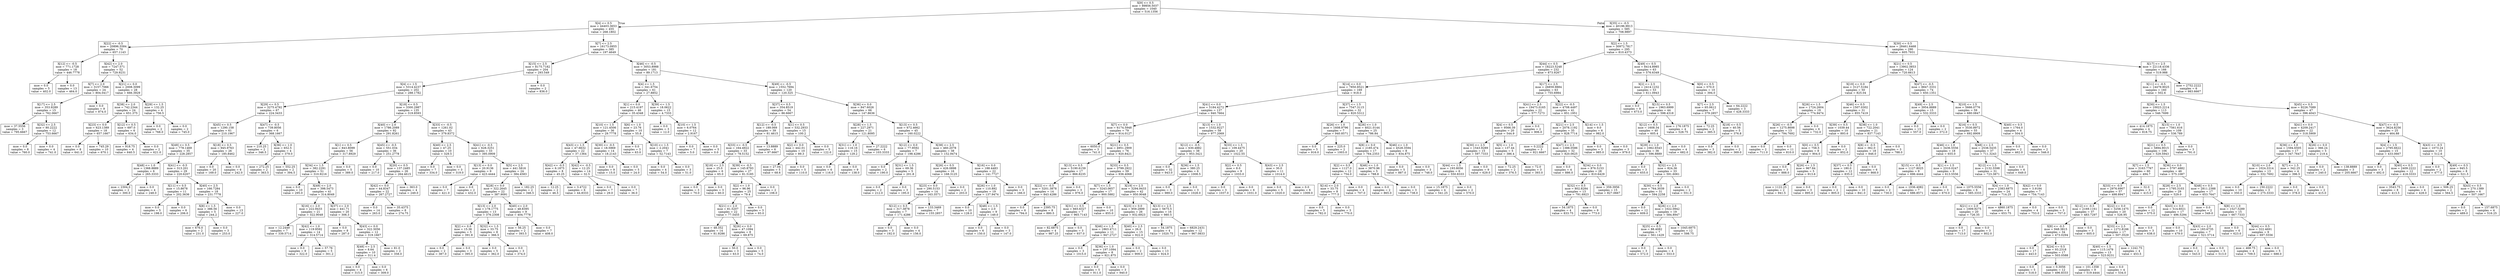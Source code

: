 digraph Tree {
node [shape=box] ;
0 [label="X[9] <= 0.5\nmse = 89856.5037\nsamples = 1040\nvalue = 516.1356"] ;
1 [label="X[4] <= 0.5\nmse = 44403.3653\nsamples = 455\nvalue = 268.1802"] ;
0 -> 1 [labeldistance=2.5, labelangle=45, headlabel="True"] ;
2 [label="X[22] <= -0.5\nmse = 20896.5584\nsamples = 70\nvalue = 657.1143"] ;
1 -> 2 ;
3 [label="X[12] <= -0.5\nmse = 771.1728\nsamples = 18\nvalue = 446.7778"] ;
2 -> 3 ;
4 [label="mse = 0.0\nsamples = 5\nvalue = 402.0"] ;
3 -> 4 ;
5 [label="mse = 0.0\nsamples = 13\nvalue = 464.0"] ;
3 -> 5 ;
6 [label="X[42] <= 2.0\nmse = 7247.571\nsamples = 52\nvalue = 729.9231"] ;
2 -> 6 ;
7 [label="X[7] <= 2.0\nmse = 3157.7066\nsamples = 24\nvalue = 804.0417"] ;
6 -> 7 ;
8 [label="X[17] <= 2.5\nmse = 353.9289\nsamples = 15\nvalue = 762.0667"] ;
7 -> 8 ;
9 [label="mse = 37.5556\nsamples = 3\nvalue = 795.6667"] ;
8 -> 9 ;
10 [label="X[32] <= 2.5\nmse = 80.2222\nsamples = 12\nvalue = 753.6667"] ;
8 -> 10 ;
11 [label="mse = 0.0\nsamples = 8\nvalue = 760.0"] ;
10 -> 11 ;
12 [label="mse = 0.0\nsamples = 4\nvalue = 741.0"] ;
10 -> 12 ;
13 [label="mse = 0.0\nsamples = 9\nvalue = 874.0"] ;
7 -> 13 ;
14 [label="X[21] <= 0.0\nmse = 2008.3099\nsamples = 28\nvalue = 666.3929"] ;
6 -> 14 ;
15 [label="X[38] <= 2.0\nmse = 742.2344\nsamples = 24\nvalue = 651.375"] ;
14 -> 15 ;
16 [label="X[23] <= 0.0\nmse = 623.1389\nsamples = 18\nvalue = 657.1667"] ;
15 -> 16 ;
17 [label="mse = 0.0\nsamples = 8\nvalue = 641.0"] ;
16 -> 17 ;
18 [label="mse = 745.29\nsamples = 10\nvalue = 670.1"] ;
16 -> 18 ;
19 [label="X[12] <= 0.5\nmse = 697.0\nsamples = 6\nvalue = 634.0"] ;
15 -> 19 ;
20 [label="mse = 918.75\nsamples = 4\nvalue = 640.5"] ;
19 -> 20 ;
21 [label="mse = 0.0\nsamples = 2\nvalue = 621.0"] ;
19 -> 21 ;
22 [label="X[29] <= 1.5\nmse = 132.25\nsamples = 4\nvalue = 756.5"] ;
14 -> 22 ;
23 [label="mse = 0.0\nsamples = 2\nvalue = 768.0"] ;
22 -> 23 ;
24 [label="mse = 0.0\nsamples = 2\nvalue = 745.0"] ;
22 -> 24 ;
25 [label="X[7] <= 2.5\nmse = 16173.0955\nsamples = 385\nvalue = 197.4649"] ;
1 -> 25 ;
26 [label="X[15] <= 2.5\nmse = 8175.7182\nsamples = 204\nvalue = 293.549"] ;
25 -> 26 ;
27 [label="X[4] <= 1.5\nmse = 5314.4237\nsamples = 202\nvalue = 288.1782"] ;
26 -> 27 ;
28 [label="X[29] <= 0.5\nmse = 3275.4792\nsamples = 67\nvalue = 224.3433"] ;
27 -> 28 ;
29 [label="X[45] <= 0.5\nmse = 1290.158\nsamples = 61\nvalue = 210.1967"] ;
28 -> 29 ;
30 [label="X[49] <= 0.5\nmse = 778.1469\nsamples = 35\nvalue = 228.2857"] ;
29 -> 30 ;
31 [label="X[48] <= 1.0\nmse = 1368.8889\nsamples = 6\nvalue = 265.3333"] ;
30 -> 31 ;
32 [label="mse = 2304.0\nsamples = 2\nvalue = 300.0"] ;
31 -> 32 ;
33 [label="mse = 0.0\nsamples = 4\nvalue = 248.0"] ;
31 -> 33 ;
34 [label="X[41] <= -0.5\nmse = 313.201\nsamples = 29\nvalue = 220.6207"] ;
30 -> 34 ;
35 [label="X[11] <= 0.5\nmse = 15.8678\nsamples = 11\nvalue = 202.3636"] ;
34 -> 35 ;
36 [label="mse = 0.0\nsamples = 5\nvalue = 198.0"] ;
35 -> 36 ;
37 [label="mse = 0.0\nsamples = 6\nvalue = 206.0"] ;
35 -> 37 ;
38 [label="X[40] <= 2.5\nmse = 166.7284\nsamples = 18\nvalue = 231.7778"] ;
34 -> 38 ;
39 [label="X[8] <= 1.5\nmse = 386.56\nsamples = 5\nvalue = 244.2"] ;
38 -> 39 ;
40 [label="mse = 676.0\nsamples = 2\nvalue = 231.0"] ;
39 -> 40 ;
41 [label="mse = 0.0\nsamples = 3\nvalue = 253.0"] ;
39 -> 41 ;
42 [label="mse = 0.0\nsamples = 13\nvalue = 227.0"] ;
38 -> 42 ;
43 [label="X[18] <= 0.5\nmse = 945.9763\nsamples = 26\nvalue = 185.8462"] ;
29 -> 43 ;
44 [label="mse = 0.0\nsamples = 20\nvalue = 169.0"] ;
43 -> 44 ;
45 [label="mse = 0.0\nsamples = 6\nvalue = 242.0"] ;
43 -> 45 ;
46 [label="X[47] <= -0.5\nmse = 739.8056\nsamples = 6\nvalue = 368.1667"] ;
28 -> 46 ;
47 [label="mse = 210.25\nsamples = 2\nvalue = 346.5"] ;
46 -> 47 ;
48 [label="X[36] <= 1.0\nmse = 652.5\nsamples = 4\nvalue = 379.0"] ;
46 -> 48 ;
49 [label="mse = 272.25\nsamples = 2\nvalue = 363.5"] ;
48 -> 49 ;
50 [label="mse = 552.25\nsamples = 2\nvalue = 394.5"] ;
48 -> 50 ;
51 [label="X[18] <= 0.5\nmse = 3300.2987\nsamples = 135\nvalue = 319.8593"] ;
27 -> 51 ;
52 [label="X[40] <= 2.0\nmse = 1786.2089\nsamples = 92\nvalue = 291.8261"] ;
51 -> 52 ;
53 [label="X[1] <= 0.5\nmse = 843.8099\nsamples = 56\nvalue = 317.8929"] ;
52 -> 53 ;
54 [label="X[34] <= 1.5\nmse = 382.2291\nsamples = 51\nvalue = 310.9216"] ;
53 -> 54 ;
55 [label="mse = 0.0\nsamples = 10\nvalue = 295.0"] ;
54 -> 55 ;
56 [label="X[49] <= 2.0\nmse = 398.5473\nsamples = 41\nvalue = 314.8049"] ;
54 -> 56 ;
57 [label="X[16] <= 2.0\nmse = 222.9433\nsamples = 21\nvalue = 322.9048"] ;
56 -> 57 ;
58 [label="mse = 12.2449\nsamples = 7\nvalue = 339.5714"] ;
57 -> 58 ;
59 [label="X[42] <= 1.0\nmse = 119.9592\nsamples = 14\nvalue = 314.5714"] ;
57 -> 59 ;
60 [label="mse = 0.0\nsamples = 9\nvalue = 322.0"] ;
59 -> 60 ;
61 [label="mse = 57.76\nsamples = 5\nvalue = 301.2"] ;
59 -> 61 ;
62 [label="X[37] <= 2.0\nmse = 441.71\nsamples = 20\nvalue = 306.3"] ;
56 -> 62 ;
63 [label="mse = 0.0\nsamples = 8\nvalue = 287.0"] ;
62 -> 63 ;
64 [label="X[43] <= 0.0\nmse = 322.3056\nsamples = 12\nvalue = 319.1667"] ;
62 -> 64 ;
65 [label="X[48] <= 2.5\nmse = 8.64\nsamples = 10\nvalue = 311.4"] ;
64 -> 65 ;
66 [label="mse = 0.0\nsamples = 4\nvalue = 315.0"] ;
65 -> 66 ;
67 [label="mse = 0.0\nsamples = 6\nvalue = 309.0"] ;
65 -> 67 ;
68 [label="mse = 81.0\nsamples = 2\nvalue = 358.0"] ;
64 -> 68 ;
69 [label="mse = 0.0\nsamples = 5\nvalue = 389.0"] ;
53 -> 69 ;
70 [label="X[45] <= -0.5\nmse = 551.034\nsamples = 36\nvalue = 251.2778"] ;
52 -> 70 ;
71 [label="mse = 0.0\nsamples = 10\nvalue = 217.0"] ;
70 -> 71 ;
72 [label="X[20] <= 0.5\nmse = 137.2485\nsamples = 26\nvalue = 264.4615"] ;
70 -> 72 ;
73 [label="X[42] <= 0.0\nmse = 44.8347\nsamples = 22\nvalue = 267.2727"] ;
72 -> 73 ;
74 [label="mse = 0.0\nsamples = 14\nvalue = 263.0"] ;
73 -> 74 ;
75 [label="mse = 35.4375\nsamples = 8\nvalue = 274.75"] ;
73 -> 75 ;
76 [label="mse = 363.0\nsamples = 4\nvalue = 249.0"] ;
72 -> 76 ;
77 [label="X[33] <= -0.5\nmse = 1261.02\nsamples = 43\nvalue = 379.8372"] ;
51 -> 77 ;
78 [label="X[40] <= 2.5\nmse = 47.25\nsamples = 10\nvalue = 329.5"] ;
77 -> 78 ;
79 [label="mse = 0.0\nsamples = 7\nvalue = 334.0"] ;
78 -> 79 ;
80 [label="mse = 0.0\nsamples = 3\nvalue = 319.0"] ;
78 -> 80 ;
81 [label="X[41] <= -0.5\nmse = 628.3251\nsamples = 33\nvalue = 395.0909"] ;
77 -> 81 ;
82 [label="X[13] <= 0.0\nmse = 20.9136\nsamples = 9\nvalue = 423.4444"] ;
81 -> 82 ;
83 [label="mse = 0.0\nsamples = 7\nvalue = 421.0"] ;
82 -> 83 ;
84 [label="mse = 0.0\nsamples = 2\nvalue = 432.0"] ;
82 -> 84 ;
85 [label="X[5] <= 2.5\nmse = 441.5816\nsamples = 24\nvalue = 384.4583"] ;
81 -> 85 ;
86 [label="X[28] <= 0.0\nmse = 322.2645\nsamples = 22\nvalue = 387.9091"] ;
85 -> 86 ;
87 [label="X[13] <= 2.0\nmse = 178.1775\nsamples = 13\nvalue = 376.2308"] ;
86 -> 87 ;
88 [label="X[2] <= 0.0\nmse = 15.36\nsamples = 5\nvalue = 391.8"] ;
87 -> 88 ;
89 [label="mse = 0.0\nsamples = 2\nvalue = 387.0"] ;
88 -> 89 ;
90 [label="mse = 0.0\nsamples = 3\nvalue = 395.0"] ;
88 -> 90 ;
91 [label="X[32] <= 1.5\nmse = 33.75\nsamples = 8\nvalue = 366.5"] ;
87 -> 91 ;
92 [label="mse = 0.0\nsamples = 5\nvalue = 362.0"] ;
91 -> 92 ;
93 [label="mse = 0.0\nsamples = 3\nvalue = 374.0"] ;
91 -> 93 ;
94 [label="X[40] <= 2.0\nmse = 48.8395\nsamples = 9\nvalue = 404.7778"] ;
86 -> 94 ;
95 [label="mse = 56.25\nsamples = 2\nvalue = 393.5"] ;
94 -> 95 ;
96 [label="mse = 0.0\nsamples = 7\nvalue = 408.0"] ;
94 -> 96 ;
97 [label="mse = 182.25\nsamples = 2\nvalue = 346.5"] ;
85 -> 97 ;
98 [label="mse = 0.0\nsamples = 2\nvalue = 836.0"] ;
26 -> 98 ;
99 [label="X[46] <= -0.5\nmse = 3053.8988\nsamples = 181\nvalue = 89.1713"] ;
25 -> 99 ;
100 [label="X[4] <= 1.5\nmse = 341.6754\nsamples = 61\nvalue = 27.8852"] ;
99 -> 100 ;
101 [label="X[1] <= 0.0\nmse = 215.4197\nsamples = 46\nvalue = 35.4348"] ;
100 -> 101 ;
102 [label="X[10] <= 1.5\nmse = 121.4506\nsamples = 36\nvalue = 29.7778"] ;
101 -> 102 ;
103 [label="X[43] <= 1.5\nmse = 47.6632\nsamples = 22\nvalue = 37.1364"] ;
102 -> 103 ;
104 [label="X[42] <= -0.5\nmse = 6.1875\nsamples = 8\nvalue = 45.25"] ;
103 -> 104 ;
105 [label="mse = 12.25\nsamples = 2\nvalue = 46.5"] ;
104 -> 105 ;
106 [label="mse = 3.4722\nsamples = 6\nvalue = 44.8333"] ;
104 -> 106 ;
107 [label="X[42] <= -0.5\nmse = 12.25\nsamples = 14\nvalue = 32.5"] ;
103 -> 107 ;
108 [label="mse = 0.0\nsamples = 7\nvalue = 29.0"] ;
107 -> 108 ;
109 [label="mse = 0.0\nsamples = 7\nvalue = 36.0"] ;
107 -> 109 ;
110 [label="X[30] <= -0.5\nmse = 18.5969\nsamples = 14\nvalue = 18.2143"] ;
102 -> 110 ;
111 [label="mse = 0.0\nsamples = 9\nvalue = 15.0"] ;
110 -> 111 ;
112 [label="mse = 0.0\nsamples = 5\nvalue = 24.0"] ;
110 -> 112 ;
113 [label="X[6] <= 1.0\nmse = 23.76\nsamples = 10\nvalue = 55.8"] ;
101 -> 113 ;
114 [label="mse = 0.0\nsamples = 3\nvalue = 63.0"] ;
113 -> 114 ;
115 [label="X[10] <= 1.5\nmse = 2.2041\nsamples = 7\nvalue = 52.7143"] ;
113 -> 115 ;
116 [label="mse = 0.0\nsamples = 4\nvalue = 54.0"] ;
115 -> 116 ;
117 [label="mse = 0.0\nsamples = 3\nvalue = 51.0"] ;
115 -> 117 ;
118 [label="X[39] <= 1.5\nmse = 18.0622\nsamples = 15\nvalue = 4.7333"] ;
100 -> 118 ;
119 [label="mse = 0.0\nsamples = 3\nvalue = 12.0"] ;
118 -> 119 ;
120 [label="X[10] <= 1.5\nmse = 6.0764\nsamples = 12\nvalue = 2.9167"] ;
118 -> 120 ;
121 [label="mse = 0.0\nsamples = 7\nvalue = 5.0"] ;
120 -> 121 ;
122 [label="mse = 0.0\nsamples = 5\nvalue = 0.0"] ;
120 -> 122 ;
123 [label="X[49] <= -0.5\nmse = 1552.7694\nsamples = 120\nvalue = 120.325"] ;
99 -> 123 ;
124 [label="X[37] <= 0.5\nmse = 354.8519\nsamples = 54\nvalue = 86.6667"] ;
123 -> 124 ;
125 [label="X[12] <= -0.5\nmse = 189.069\nsamples = 39\nvalue = 81.4615"] ;
124 -> 125 ;
126 [label="X[33] <= -0.5\nmse = 164.4922\nsamples = 33\nvalue = 78.5152"] ;
125 -> 126 ;
127 [label="X[18] <= 2.5\nmse = 25.0\nsamples = 6\nvalue = 65.0"] ;
126 -> 127 ;
128 [label="mse = 0.0\nsamples = 3\nvalue = 70.0"] ;
127 -> 128 ;
129 [label="mse = 0.0\nsamples = 3\nvalue = 60.0"] ;
127 -> 129 ;
130 [label="X[39] <= -0.5\nmse = 145.8793\nsamples = 27\nvalue = 81.5185"] ;
126 -> 130 ;
131 [label="X[2] <= 1.0\nmse = 96.96\nsamples = 25\nvalue = 79.4"] ;
130 -> 131 ;
132 [label="X[21] <= 2.0\nmse = 81.5207\nsamples = 22\nvalue = 77.5455"] ;
131 -> 132 ;
133 [label="mse = 48.352\nsamples = 14\nvalue = 81.9286"] ;
132 -> 133 ;
134 [label="X[26] <= 0.0\nmse = 47.1094\nsamples = 8\nvalue = 69.875"] ;
132 -> 134 ;
135 [label="mse = 50.0\nsamples = 3\nvalue = 63.0"] ;
134 -> 135 ;
136 [label="mse = 0.0\nsamples = 5\nvalue = 74.0"] ;
134 -> 136 ;
137 [label="mse = 0.0\nsamples = 3\nvalue = 93.0"] ;
131 -> 137 ;
138 [label="mse = 0.0\nsamples = 2\nvalue = 108.0"] ;
130 -> 138 ;
139 [label="mse = 13.8889\nsamples = 6\nvalue = 97.6667"] ;
125 -> 139 ;
140 [label="X[1] <= 0.5\nmse = 532.2933\nsamples = 15\nvalue = 100.2"] ;
124 -> 140 ;
141 [label="X[2] <= 0.0\nmse = 442.01\nsamples = 10\nvalue = 89.3"] ;
140 -> 141 ;
142 [label="mse = 27.04\nsamples = 5\nvalue = 68.6"] ;
141 -> 142 ;
143 [label="mse = 0.0\nsamples = 5\nvalue = 110.0"] ;
141 -> 143 ;
144 [label="mse = 0.0\nsamples = 5\nvalue = 122.0"] ;
140 -> 144 ;
145 [label="X[36] <= 0.0\nmse = 847.6026\nsamples = 66\nvalue = 147.8636"] ;
123 -> 145 ;
146 [label="X[28] <= 1.5\nmse = 227.2971\nsamples = 21\nvalue = 121.8095"] ;
145 -> 146 ;
147 [label="X[31] <= 1.0\nmse = 116.16\nsamples = 15\nvalue = 129.2"] ;
146 -> 147 ;
148 [label="mse = 0.0\nsamples = 6\nvalue = 116.0"] ;
147 -> 148 ;
149 [label="mse = 0.0\nsamples = 9\nvalue = 138.0"] ;
147 -> 149 ;
150 [label="mse = 27.2222\nsamples = 6\nvalue = 103.3333"] ;
146 -> 150 ;
151 [label="X[13] <= 0.5\nmse = 672.4662\nsamples = 45\nvalue = 160.0222"] ;
145 -> 151 ;
152 [label="X[12] <= 0.0\nmse = 77.9592\nsamples = 7\nvalue = 198.4286"] ;
151 -> 152 ;
153 [label="mse = 0.0\nsamples = 2\nvalue = 190.0"] ;
152 -> 153 ;
154 [label="X[31] <= 1.5\nmse = 69.36\nsamples = 5\nvalue = 201.8"] ;
152 -> 154 ;
155 [label="mse = 0.0\nsamples = 2\nvalue = 212.0"] ;
154 -> 155 ;
156 [label="mse = 0.0\nsamples = 3\nvalue = 195.0"] ;
154 -> 156 ;
157 [label="X[38] <= 2.5\nmse = 460.2078\nsamples = 38\nvalue = 152.9474"] ;
151 -> 157 ;
158 [label="X[26] <= 0.5\nmse = 426.0898\nsamples = 16\nvalue = 168.3125"] ;
157 -> 158 ;
159 [label="X[23] <= 0.0\nmse = 290.5153\nsamples = 14\nvalue = 163.3571"] ;
158 -> 159 ;
160 [label="X[12] <= 0.5\nmse = 317.3878\nsamples = 7\nvalue = 171.4286"] ;
159 -> 160 ;
161 [label="mse = 0.0\nsamples = 3\nvalue = 192.0"] ;
160 -> 161 ;
162 [label="mse = 0.0\nsamples = 4\nvalue = 156.0"] ;
160 -> 162 ;
163 [label="mse = 133.3469\nsamples = 7\nvalue = 155.2857"] ;
159 -> 163 ;
164 [label="mse = 0.0\nsamples = 2\nvalue = 203.0"] ;
158 -> 164 ;
165 [label="X[16] <= 0.0\nmse = 188.4483\nsamples = 22\nvalue = 141.7727"] ;
157 -> 165 ;
166 [label="X[26] <= 1.0\nmse = 110.892\nsamples = 19\nvalue = 137.9474"] ;
165 -> 166 ;
167 [label="mse = 0.0\nsamples = 10\nvalue = 128.0"] ;
166 -> 167 ;
168 [label="X[48] <= 1.5\nmse = 2.0\nsamples = 9\nvalue = 149.0"] ;
166 -> 168 ;
169 [label="mse = 0.0\nsamples = 6\nvalue = 150.0"] ;
168 -> 169 ;
170 [label="mse = 0.0\nsamples = 3\nvalue = 147.0"] ;
168 -> 170 ;
171 [label="mse = 0.0\nsamples = 3\nvalue = 166.0"] ;
165 -> 171 ;
172 [label="X[35] <= -0.5\nmse = 40196.9913\nsamples = 585\nvalue = 708.9897"] ;
0 -> 172 [labeldistance=2.5, labelangle=-45, headlabel="False"] ;
173 [label="X[2] <= 1.5\nmse = 30972.7817\nsamples = 295\nvalue = 810.4373"] ;
172 -> 173 ;
174 [label="X[44] <= 0.5\nmse = 18223.5248\nsamples = 232\nvalue = 873.9267"] ;
173 -> 174 ;
175 [label="X[14] <= 0.0\nmse = 7850.8521\nsamples = 169\nvalue = 918.0"] ;
174 -> 175 ;
176 [label="X[41] <= 0.0\nmse = 5184.4272\nsamples = 137\nvalue = 940.7664"] ;
175 -> 176 ;
177 [label="X[7] <= 0.0\nmse = 6174.5948\nsamples = 79\nvalue = 914.0127"] ;
176 -> 177 ;
178 [label="mse = 6050.0\nsamples = 3\nvalue = 741.0"] ;
177 -> 178 ;
179 [label="X[21] <= 0.5\nmse = 4951.2909\nsamples = 76\nvalue = 920.8421"] ;
177 -> 179 ;
180 [label="X[13] <= 0.5\nmse = 5190.6159\nsamples = 17\nvalue = 866.8235"] ;
179 -> 180 ;
181 [label="X[22] <= -0.5\nmse = 3201.3878\nsamples = 14\nvalue = 843.4286"] ;
180 -> 181 ;
182 [label="mse = 0.0\nsamples = 6\nvalue = 794.0"] ;
181 -> 182 ;
183 [label="mse = 2395.75\nsamples = 8\nvalue = 880.5"] ;
181 -> 183 ;
184 [label="mse = 0.0\nsamples = 3\nvalue = 976.0"] ;
180 -> 184 ;
185 [label="X[33] <= 0.5\nmse = 3799.2922\nsamples = 59\nvalue = 936.4068"] ;
179 -> 185 ;
186 [label="X[7] <= 1.5\nmse = 3243.0657\nsamples = 17\nvalue = 900.5882"] ;
185 -> 186 ;
187 [label="X[31] <= 0.5\nmse = 665.6327\nsamples = 7\nvalue = 965.7143"] ;
186 -> 187 ;
188 [label="mse = 82.6875\nsamples = 4\nvalue = 987.25"] ;
187 -> 188 ;
189 [label="mse = 0.0\nsamples = 3\nvalue = 937.0"] ;
187 -> 189 ;
190 [label="mse = 0.0\nsamples = 10\nvalue = 855.0"] ;
186 -> 190 ;
191 [label="X[19] <= 2.5\nmse = 3294.9433\nsamples = 42\nvalue = 950.9048"] ;
185 -> 191 ;
192 [label="X[23] <= 0.0\nmse = 959.2899\nsamples = 26\nvalue = 932.6923"] ;
191 -> 192 ;
193 [label="X[46] <= 1.5\nmse = 1863.4711\nsamples = 11\nvalue = 947.2727"] ;
192 -> 193 ;
194 [label="mse = 0.0\nsamples = 3\nvalue = 1015.0"] ;
193 -> 194 ;
195 [label="X[36] <= 1.0\nmse = 197.1094\nsamples = 8\nvalue = 921.875"] ;
193 -> 195 ;
196 [label="mse = 0.0\nsamples = 5\nvalue = 911.0"] ;
195 -> 196 ;
197 [label="mse = 0.0\nsamples = 3\nvalue = 940.0"] ;
195 -> 197 ;
198 [label="X[40] <= 2.5\nmse = 26.0\nsamples = 15\nvalue = 922.0"] ;
192 -> 198 ;
199 [label="mse = 0.0\nsamples = 2\nvalue = 909.0"] ;
198 -> 199 ;
200 [label="mse = 0.0\nsamples = 13\nvalue = 924.0"] ;
198 -> 200 ;
201 [label="X[13] <= 2.5\nmse = 5675.5\nsamples = 16\nvalue = 980.5"] ;
191 -> 201 ;
202 [label="mse = 54.1875\nsamples = 4\nvalue = 1020.75"] ;
201 -> 202 ;
203 [label="mse = 6829.2431\nsamples = 12\nvalue = 967.0833"] ;
201 -> 203 ;
204 [label="X[13] <= 1.0\nmse = 1532.9227\nsamples = 58\nvalue = 977.2069"] ;
176 -> 204 ;
205 [label="X[12] <= -0.5\nmse = 630.4882\nsamples = 38\nvalue = 953.3421"] ;
204 -> 205 ;
206 [label="mse = 0.0\nsamples = 32\nvalue = 943.0"] ;
205 -> 206 ;
207 [label="X[36] <= 1.5\nmse = 380.25\nsamples = 6\nvalue = 1008.5"] ;
205 -> 207 ;
208 [label="mse = 0.0\nsamples = 3\nvalue = 989.0"] ;
207 -> 208 ;
209 [label="mse = 0.0\nsamples = 3\nvalue = 1028.0"] ;
207 -> 209 ;
210 [label="X[33] <= 1.5\nmse = 109.4475\nsamples = 20\nvalue = 1022.55"] ;
204 -> 210 ;
211 [label="X[2] <= 0.5\nmse = 8.0\nsamples = 9\nvalue = 1033.0"] ;
210 -> 211 ;
212 [label="mse = 0.0\nsamples = 3\nvalue = 1037.0"] ;
211 -> 212 ;
213 [label="mse = 0.0\nsamples = 6\nvalue = 1031.0"] ;
211 -> 213 ;
214 [label="X[43] <= 2.5\nmse = 30.0\nsamples = 11\nvalue = 1014.0"] ;
210 -> 214 ;
215 [label="mse = 0.0\nsamples = 5\nvalue = 1020.0"] ;
214 -> 215 ;
216 [label="mse = 0.0\nsamples = 6\nvalue = 1009.0"] ;
214 -> 216 ;
217 [label="X[37] <= 1.5\nmse = 7547.3115\nsamples = 32\nvalue = 820.5312"] ;
175 -> 217 ;
218 [label="X[26] <= 1.0\nmse = 1608.9796\nsamples = 7\nvalue = 940.8571"] ;
217 -> 218 ;
219 [label="mse = 0.0\nsamples = 5\nvalue = 916.0"] ;
218 -> 219 ;
220 [label="mse = 225.0\nsamples = 2\nvalue = 1003.0"] ;
218 -> 220 ;
221 [label="X[26] <= 1.0\nmse = 4021.0144\nsamples = 25\nvalue = 786.84"] ;
217 -> 221 ;
222 [label="X[8] <= 0.0\nmse = 2185.474\nsamples = 17\nvalue = 764.2353"] ;
221 -> 222 ;
223 [label="X[2] <= 0.5\nmse = 1127.0\nsamples = 12\nvalue = 754.0"] ;
222 -> 223 ;
224 [label="X[14] <= 2.0\nmse = 33.75\nsamples = 8\nvalue = 777.5"] ;
223 -> 224 ;
225 [label="mse = 0.0\nsamples = 5\nvalue = 782.0"] ;
224 -> 225 ;
226 [label="mse = 0.0\nsamples = 3\nvalue = 770.0"] ;
224 -> 226 ;
227 [label="mse = 0.0\nsamples = 4\nvalue = 707.0"] ;
223 -> 227 ;
228 [label="X[46] <= 1.0\nmse = 3870.96\nsamples = 5\nvalue = 788.8"] ;
222 -> 228 ;
229 [label="mse = 0.0\nsamples = 2\nvalue = 865.0"] ;
228 -> 229 ;
230 [label="mse = 0.0\nsamples = 3\nvalue = 738.0"] ;
228 -> 230 ;
231 [label="X[46] <= 1.0\nmse = 4528.3594\nsamples = 8\nvalue = 834.875"] ;
221 -> 231 ;
232 [label="mse = 0.0\nsamples = 5\nvalue = 887.0"] ;
231 -> 232 ;
233 [label="mse = 0.0\nsamples = 3\nvalue = 748.0"] ;
231 -> 233 ;
234 [label="X[17] <= 2.5\nmse = 26859.9884\nsamples = 63\nvalue = 755.6984"] ;
174 -> 234 ;
235 [label="X[41] <= 2.5\nmse = 19473.0165\nsamples = 22\nvalue = 577.7273"] ;
234 -> 235 ;
236 [label="X[4] <= 0.5\nmse = 9566.39\nsamples = 20\nvalue = 544.9"] ;
235 -> 236 ;
237 [label="X[30] <= 2.5\nmse = 1543.9289\nsamples = 15\nvalue = 597.7333"] ;
236 -> 237 ;
238 [label="X[44] <= 1.5\nmse = 193.8056\nsamples = 6\nvalue = 550.8333"] ;
237 -> 238 ;
239 [label="mse = 15.1875\nsamples = 4\nvalue = 541.25"] ;
238 -> 239 ;
240 [label="mse = 0.0\nsamples = 2\nvalue = 570.0"] ;
238 -> 240 ;
241 [label="mse = 0.0\nsamples = 9\nvalue = 629.0"] ;
237 -> 241 ;
242 [label="X[5] <= 1.0\nmse = 137.44\nsamples = 5\nvalue = 386.4"] ;
236 -> 242 ;
243 [label="mse = 72.25\nsamples = 2\nvalue = 376.5"] ;
242 -> 243 ;
244 [label="mse = 72.0\nsamples = 3\nvalue = 393.0"] ;
242 -> 244 ;
245 [label="mse = 0.0\nsamples = 2\nvalue = 906.0"] ;
235 -> 245 ;
246 [label="X[22] <= -0.5\nmse = 4708.4497\nsamples = 41\nvalue = 851.1951"] ;
234 -> 246 ;
247 [label="X[21] <= 2.5\nmse = 2078.1192\nsamples = 35\nvalue = 828.7714"] ;
246 -> 247 ;
248 [label="mse = 0.2222\nsamples = 3\nvalue = 921.6667"] ;
247 -> 248 ;
249 [label="X[47] <= 2.5\nmse = 1388.0586\nsamples = 32\nvalue = 820.0625"] ;
247 -> 249 ;
250 [label="mse = 0.0\nsamples = 4\nvalue = 886.0"] ;
249 -> 250 ;
251 [label="X[34] <= 0.0\nmse = 876.5153\nsamples = 28\nvalue = 810.6429"] ;
249 -> 251 ;
252 [label="X[32] <= 0.5\nmse = 802.8284\nsamples = 13\nvalue = 791.6923"] ;
251 -> 252 ;
253 [label="mse = 54.1875\nsamples = 4\nvalue = 833.75"] ;
252 -> 253 ;
254 [label="mse = 0.0\nsamples = 9\nvalue = 773.0"] ;
252 -> 254 ;
255 [label="mse = 359.3956\nsamples = 15\nvalue = 827.0667"] ;
251 -> 255 ;
256 [label="X[14] <= 1.5\nmse = 9.0\nsamples = 6\nvalue = 982.0"] ;
246 -> 256 ;
257 [label="mse = 0.0\nsamples = 3\nvalue = 985.0"] ;
256 -> 257 ;
258 [label="mse = 0.0\nsamples = 3\nvalue = 979.0"] ;
256 -> 258 ;
259 [label="X[49] <= 0.5\nmse = 8414.8985\nsamples = 63\nvalue = 576.6349"] ;
173 -> 259 ;
260 [label="X[2] <= 2.5\nmse = 2414.1232\nsamples = 53\nvalue = 611.0943"] ;
259 -> 260 ;
261 [label="mse = 0.0\nsamples = 9\nvalue = 673.0"] ;
260 -> 261 ;
262 [label="X[15] <= 0.5\nmse = 1963.6999\nsamples = 44\nvalue = 598.4318"] ;
260 -> 262 ;
263 [label="X[12] <= 0.5\nmse = 1608.34\nsamples = 40\nvalue = 605.4"] ;
262 -> 263 ;
264 [label="X[29] <= 1.0\nmse = 1062.6543\nsamples = 36\nvalue = 596.8889"] ;
263 -> 264 ;
265 [label="mse = 0.0\nsamples = 3\nvalue = 655.0"] ;
264 -> 265 ;
266 [label="X[32] <= 2.5\nmse = 824.36\nsamples = 33\nvalue = 591.6061"] ;
264 -> 266 ;
267 [label="X[30] <= 0.5\nmse = 764.3039\nsamples = 31\nvalue = 594.2258"] ;
266 -> 267 ;
268 [label="mse = 0.0\nsamples = 12\nvalue = 609.0"] ;
267 -> 268 ;
269 [label="X[26] <= 2.0\nmse = 1022.0942\nsamples = 19\nvalue = 584.8947"] ;
267 -> 269 ;
270 [label="X[25] <= 0.5\nmse = 88.4082\nsamples = 7\nvalue = 561.1429"] ;
269 -> 270 ;
271 [label="mse = 0.0\nsamples = 3\nvalue = 572.0"] ;
270 -> 271 ;
272 [label="mse = 0.0\nsamples = 4\nvalue = 553.0"] ;
270 -> 272 ;
273 [label="mse = 1045.6875\nsamples = 12\nvalue = 598.75"] ;
269 -> 273 ;
274 [label="mse = 0.0\nsamples = 2\nvalue = 551.0"] ;
266 -> 274 ;
275 [label="mse = 0.0\nsamples = 4\nvalue = 682.0"] ;
263 -> 275 ;
276 [label="mse = 176.1875\nsamples = 4\nvalue = 528.75"] ;
262 -> 276 ;
277 [label="X[0] <= 0.5\nmse = 570.0\nsamples = 10\nvalue = 394.0"] ;
259 -> 277 ;
278 [label="X[7] <= 2.5\nmse = 65.0612\nsamples = 7\nvalue = 379.2857"] ;
277 -> 278 ;
279 [label="mse = 72.25\nsamples = 2\nvalue = 385.5"] ;
278 -> 279 ;
280 [label="X[18] <= 0.5\nmse = 40.56\nsamples = 5\nvalue = 376.8"] ;
278 -> 280 ;
281 [label="mse = 0.0\nsamples = 3\nvalue = 382.0"] ;
280 -> 281 ;
282 [label="mse = 0.0\nsamples = 2\nvalue = 369.0"] ;
280 -> 282 ;
283 [label="mse = 64.2222\nsamples = 3\nvalue = 428.3333"] ;
277 -> 283 ;
284 [label="X[30] <= 0.5\nmse = 28461.6468\nsamples = 290\nvalue = 605.7931"] ;
172 -> 284 ;
285 [label="X[21] <= 0.5\nmse = 13902.3853\nsamples = 124\nvalue = 720.6613"] ;
284 -> 285 ;
286 [label="X[19] <= 0.0\nmse = 3127.5184\nsamples = 50\nvalue = 825.04"] ;
285 -> 286 ;
287 [label="X[26] <= 1.5\nmse = 1724.2604\nsamples = 19\nvalue = 774.9474"] ;
286 -> 287 ;
288 [label="X[26] <= -0.5\nmse = 1275.8698\nsamples = 13\nvalue = 794.7692"] ;
287 -> 288 ;
289 [label="mse = 0.0\nsamples = 2\nvalue = 711.0"] ;
288 -> 289 ;
290 [label="mse = 0.0\nsamples = 11\nvalue = 810.0"] ;
288 -> 290 ;
291 [label="mse = 0.0\nsamples = 6\nvalue = 732.0"] ;
287 -> 291 ;
292 [label="X[46] <= 0.5\nmse = 1507.0302\nsamples = 31\nvalue = 855.7419"] ;
286 -> 292 ;
293 [label="X[39] <= 0.5\nmse = 1039.44\nsamples = 10\nvalue = 893.6"] ;
292 -> 293 ;
294 [label="X[0] <= 0.5\nmse = 758.5\nsamples = 8\nvalue = 904.0"] ;
293 -> 294 ;
295 [label="mse = 0.0\nsamples = 3\nvalue = 888.0"] ;
294 -> 295 ;
296 [label="X[26] <= 1.5\nmse = 967.84\nsamples = 5\nvalue = 913.6"] ;
294 -> 296 ;
297 [label="mse = 1122.25\nsamples = 2\nvalue = 941.5"] ;
296 -> 297 ;
298 [label="mse = 0.0\nsamples = 3\nvalue = 895.0"] ;
296 -> 298 ;
299 [label="mse = 0.0\nsamples = 2\nvalue = 852.0"] ;
293 -> 299 ;
300 [label="X[38] <= 1.0\nmse = 722.2041\nsamples = 21\nvalue = 837.7143"] ;
292 -> 300 ;
301 [label="X[8] <= -0.5\nmse = 362.0\nsamples = 18\nvalue = 846.0"] ;
300 -> 301 ;
302 [label="X[37] <= 0.5\nmse = 180.0\nsamples = 12\nvalue = 835.0"] ;
301 -> 302 ;
303 [label="mse = 0.0\nsamples = 2\nvalue = 805.0"] ;
302 -> 303 ;
304 [label="mse = 0.0\nsamples = 10\nvalue = 841.0"] ;
302 -> 304 ;
305 [label="mse = 0.0\nsamples = 6\nvalue = 868.0"] ;
301 -> 305 ;
306 [label="mse = 0.0\nsamples = 3\nvalue = 788.0"] ;
300 -> 306 ;
307 [label="X[47] <= -0.5\nmse = 8847.3331\nsamples = 74\nvalue = 650.1351"] ;
285 -> 307 ;
308 [label="X[49] <= 2.5\nmse = 3954.8889\nsamples = 15\nvalue = 532.3333"] ;
307 -> 308 ;
309 [label="mse = 0.0\nsamples = 13\nvalue = 557.0"] ;
308 -> 309 ;
310 [label="mse = 0.0\nsamples = 2\nvalue = 372.0"] ;
308 -> 310 ;
311 [label="X[10] <= 1.5\nmse = 5666.0776\nsamples = 59\nvalue = 680.0847"] ;
307 -> 311 ;
312 [label="X[16] <= 0.5\nmse = 3530.8972\nsamples = 55\nvalue = 692.8909"] ;
311 -> 312 ;
313 [label="X[46] <= 1.0\nmse = 3436.5556\nsamples = 18\nvalue = 655.0"] ;
312 -> 313 ;
314 [label="X[15] <= -0.5\nmse = 1127.8025\nsamples = 9\nvalue = 696.4444"] ;
313 -> 314 ;
315 [label="mse = 0.0\nsamples = 2\nvalue = 730.0"] ;
314 -> 315 ;
316 [label="mse = 1036.4082\nsamples = 7\nvalue = 686.8571"] ;
314 -> 316 ;
317 [label="X[1] <= 1.5\nmse = 2310.0247\nsamples = 9\nvalue = 613.5556"] ;
313 -> 317 ;
318 [label="mse = 0.0\nsamples = 3\nvalue = 670.0"] ;
317 -> 318 ;
319 [label="mse = 1075.5556\nsamples = 6\nvalue = 585.3333"] ;
317 -> 319 ;
320 [label="X[48] <= 2.5\nmse = 2538.5435\nsamples = 37\nvalue = 711.3243"] ;
312 -> 320 ;
321 [label="X[12] <= 1.5\nmse = 2132.5598\nsamples = 31\nvalue = 723.3871"] ;
320 -> 321 ;
322 [label="X[4] <= 1.0\nmse = 2383.6875\nsamples = 24\nvalue = 714.25"] ;
321 -> 322 ;
323 [label="X[21] <= 2.0\nmse = 1009.9275\nsamples = 20\nvalue = 726.35"] ;
322 -> 323 ;
324 [label="mse = 0.0\nsamples = 17\nvalue = 713.0"] ;
323 -> 324 ;
325 [label="mse = 0.0\nsamples = 3\nvalue = 802.0"] ;
323 -> 325 ;
326 [label="mse = 4860.1875\nsamples = 4\nvalue = 653.75"] ;
322 -> 326 ;
327 [label="X[42] <= 0.0\nmse = 3.9184\nsamples = 7\nvalue = 754.7143"] ;
321 -> 327 ;
328 [label="mse = 0.0\nsamples = 4\nvalue = 753.0"] ;
327 -> 328 ;
329 [label="mse = 0.0\nsamples = 3\nvalue = 757.0"] ;
327 -> 329 ;
330 [label="mse = 0.0\nsamples = 6\nvalue = 649.0"] ;
320 -> 330 ;
331 [label="X[40] <= 0.5\nmse = 1764.0\nsamples = 4\nvalue = 504.0"] ;
311 -> 331 ;
332 [label="mse = 0.0\nsamples = 2\nvalue = 462.0"] ;
331 -> 332 ;
333 [label="mse = 0.0\nsamples = 2\nvalue = 546.0"] ;
331 -> 333 ;
334 [label="X[17] <= 2.5\nmse = 22118.4336\nsamples = 166\nvalue = 519.988"] ;
284 -> 334 ;
335 [label="X[11] <= -0.5\nmse = 14479.9025\nsamples = 160\nvalue = 502.6"] ;
334 -> 335 ;
336 [label="X[30] <= 1.5\nmse = 10023.2214\nsamples = 113\nvalue = 546.7699"] ;
335 -> 336 ;
337 [label="mse = 414.1875\nsamples = 4\nvalue = 818.75"] ;
336 -> 337 ;
338 [label="X[15] <= 1.0\nmse = 7561.616\nsamples = 109\nvalue = 536.789"] ;
336 -> 338 ;
339 [label="X[21] <= 0.5\nmse = 5894.9015\nsamples = 106\nvalue = 529.5943"] ;
338 -> 339 ;
340 [label="X[7] <= 1.5\nmse = 3163.7767\nsamples = 60\nvalue = 494.7"] ;
339 -> 340 ;
341 [label="X[33] <= -0.5\nmse = 2976.6907\nsamples = 57\nvalue = 498.8947"] ;
340 -> 341 ;
342 [label="X[12] <= -0.5\nmse = 2169.1161\nsamples = 37\nvalue = 483.7297"] ;
341 -> 342 ;
343 [label="X[8] <= -0.5\nmse = 948.3815\nsamples = 34\nvalue = 473.0294"] ;
342 -> 343 ;
344 [label="mse = 0.0\nsamples = 17\nvalue = 443.0"] ;
343 -> 344 ;
345 [label="X[24] <= 0.5\nmse = 93.2318\nsamples = 17\nvalue = 503.0588"] ;
343 -> 345 ;
346 [label="mse = 0.0\nsamples = 5\nvalue = 518.0"] ;
345 -> 346 ;
347 [label="mse = 0.3056\nsamples = 12\nvalue = 496.8333"] ;
345 -> 347 ;
348 [label="mse = 0.0\nsamples = 3\nvalue = 605.0"] ;
342 -> 348 ;
349 [label="X[22] <= 0.0\nmse = 3258.1475\nsamples = 20\nvalue = 526.95"] ;
341 -> 349 ;
350 [label="X[33] <= 2.5\nmse = 1272.8166\nsamples = 17\nvalue = 507.3529"] ;
349 -> 350 ;
351 [label="X[40] <= 1.5\nmse = 115.1479\nsamples = 13\nvalue = 523.9231"] ;
350 -> 351 ;
352 [label="mse = 101.1358\nsamples = 9\nvalue = 519.4444"] ;
351 -> 352 ;
353 [label="mse = 0.0\nsamples = 4\nvalue = 534.0"] ;
351 -> 353 ;
354 [label="mse = 1242.75\nsamples = 4\nvalue = 453.5"] ;
350 -> 354 ;
355 [label="mse = 0.0\nsamples = 3\nvalue = 638.0"] ;
349 -> 355 ;
356 [label="mse = 32.0\nsamples = 3\nvalue = 415.0"] ;
340 -> 356 ;
357 [label="X[36] <= 0.0\nmse = 5797.4882\nsamples = 46\nvalue = 575.1087"] ;
339 -> 357 ;
358 [label="X[28] <= 2.5\nmse = 1795.3103\nsamples = 29\nvalue = 529.0"] ;
357 -> 358 ;
359 [label="mse = 0.0\nsamples = 12\nvalue = 575.0"] ;
358 -> 359 ;
360 [label="X[43] <= 0.0\nmse = 514.6021\nsamples = 17\nvalue = 496.5294"] ;
358 -> 360 ;
361 [label="mse = 0.0\nsamples = 10\nvalue = 479.0"] ;
360 -> 361 ;
362 [label="X[43] <= 2.0\nmse = 183.6735\nsamples = 7\nvalue = 521.5714"] ;
360 -> 362 ;
363 [label="mse = 0.0\nsamples = 2\nvalue = 543.0"] ;
362 -> 363 ;
364 [label="mse = 0.0\nsamples = 5\nvalue = 513.0"] ;
362 -> 364 ;
365 [label="X[48] <= 0.5\nmse = 2811.2388\nsamples = 17\nvalue = 653.7647"] ;
357 -> 365 ;
366 [label="mse = 0.0\nsamples = 2\nvalue = 549.0"] ;
365 -> 366 ;
367 [label="X[8] <= 1.0\nmse = 1527.5289\nsamples = 15\nvalue = 667.7333"] ;
365 -> 367 ;
368 [label="mse = 0.0\nsamples = 6\nvalue = 623.0"] ;
367 -> 368 ;
369 [label="X[44] <= 0.5\nmse = 322.4691\nsamples = 9\nvalue = 697.5556"] ;
367 -> 369 ;
370 [label="mse = 468.75\nsamples = 4\nvalue = 709.5"] ;
369 -> 370 ;
371 [label="mse = 0.0\nsamples = 5\nvalue = 688.0"] ;
369 -> 371 ;
372 [label="mse = 0.0\nsamples = 3\nvalue = 791.0"] ;
338 -> 372 ;
373 [label="X[45] <= 0.5\nmse = 9226.7089\nsamples = 47\nvalue = 396.4043"] ;
335 -> 373 ;
374 [label="X[41] <= 0.0\nmse = 4209.2417\nsamples = 22\nvalue = 318.5909"] ;
373 -> 374 ;
375 [label="X[36] <= 1.0\nmse = 1594.6505\nsamples = 17\nvalue = 347.7647"] ;
374 -> 375 ;
376 [label="X[10] <= 2.0\nmse = 1024.3314\nsamples = 13\nvalue = 332.7692"] ;
375 -> 376 ;
377 [label="mse = 0.0\nsamples = 10\nvalue = 350.0"] ;
376 -> 377 ;
378 [label="mse = 150.2222\nsamples = 3\nvalue = 275.3333"] ;
376 -> 378 ;
379 [label="X[7] <= 1.5\nmse = 342.25\nsamples = 4\nvalue = 396.5"] ;
375 -> 379 ;
380 [label="mse = 0.0\nsamples = 2\nvalue = 378.0"] ;
379 -> 380 ;
381 [label="mse = 0.0\nsamples = 2\nvalue = 415.0"] ;
379 -> 381 ;
382 [label="X[26] <= 0.0\nmse = 366.24\nsamples = 5\nvalue = 219.4"] ;
374 -> 382 ;
383 [label="mse = 0.0\nsamples = 2\nvalue = 240.0"] ;
382 -> 383 ;
384 [label="mse = 138.8889\nsamples = 3\nvalue = 205.6667"] ;
382 -> 384 ;
385 [label="X[47] <= -0.5\nmse = 3624.8256\nsamples = 25\nvalue = 464.88"] ;
373 -> 385 ;
386 [label="X[4] <= 1.5\nmse = 2795.6622\nsamples = 15\nvalue = 433.0667"] ;
385 -> 386 ;
387 [label="mse = 0.0\nsamples = 3\nvalue = 492.0"] ;
386 -> 387 ;
388 [label="X[40] <= 0.5\nmse = 2409.2222\nsamples = 12\nvalue = 418.3333"] ;
386 -> 388 ;
389 [label="mse = 3543.75\nsamples = 8\nvalue = 413.5"] ;
388 -> 389 ;
390 [label="mse = 0.0\nsamples = 4\nvalue = 428.0"] ;
388 -> 390 ;
391 [label="X[43] <= -0.5\nmse = 1073.24\nsamples = 10\nvalue = 512.6"] ;
385 -> 391 ;
392 [label="mse = 0.0\nsamples = 2\nvalue = 477.0"] ;
391 -> 392 ;
393 [label="X[49] <= 0.5\nmse = 945.5\nsamples = 8\nvalue = 521.5"] ;
391 -> 393 ;
394 [label="mse = 506.25\nsamples = 2\nvalue = 564.5"] ;
393 -> 394 ;
395 [label="X[43] <= 0.5\nmse = 270.1389\nsamples = 6\nvalue = 507.1667"] ;
393 -> 395 ;
396 [label="mse = 0.0\nsamples = 2\nvalue = 489.0"] ;
395 -> 396 ;
397 [label="mse = 157.6875\nsamples = 4\nvalue = 516.25"] ;
395 -> 397 ;
398 [label="mse = 2752.2222\nsamples = 6\nvalue = 983.6667"] ;
334 -> 398 ;
}